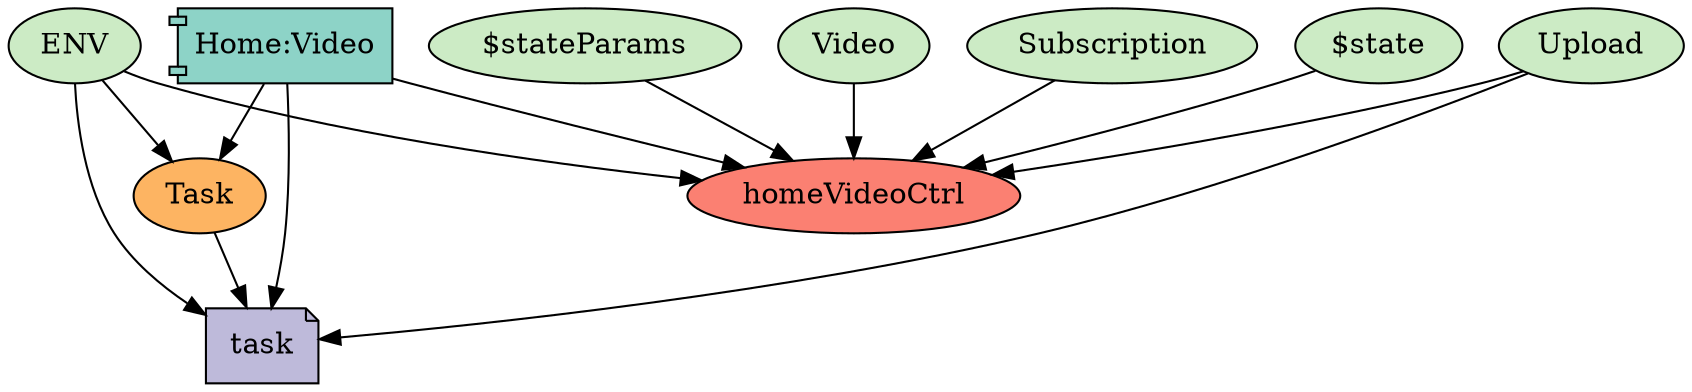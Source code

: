 digraph dependencies {
  node[shape="component",style="filled",colorscheme=set312]


    node[shape="component"]
    "Home:Video"[label="Home:Video", fillcolor=1]

    


    node[shape="ellipse"]
    


    
      "homeVideoCtrl"[label="homeVideoCtrl", fillcolor=4]
      "Home:Video" -> "homeVideoCtrl"
    

    

    
      "Task"[label="Task", fillcolor=6]
      "Home:Video" -> "Task"
    

    node[shape="rectangle"]
    

    node[shape="note"]
    
      "task"[label="task", fillcolor=3]
      "Home:Video" -> "task"
    

    node[shape="folder"]
    







    node[shape="ellipse",style="filled", fillcolor=11]
    

    
      
        "Task"[label="Task"]
        "Task" -> "task"
      
        "Upload"[label="Upload"]
        "Upload" -> "task"
      
        "ENV"[label="ENV"]
        "ENV" -> "task"
      
    

    


    
      
        "ENV"[label="ENV"]
        "ENV" -> "homeVideoCtrl"
      
        "$state"[label="$state"]
        "$state" -> "homeVideoCtrl"
      
        "$stateParams"[label="$stateParams"]
        "$stateParams" -> "homeVideoCtrl"
      
        "Upload"[label="Upload"]
        "Upload" -> "homeVideoCtrl"
      
        "Video"[label="Video"]
        "Video" -> "homeVideoCtrl"
      
        "Subscription"[label="Subscription"]
        "Subscription" -> "homeVideoCtrl"
      
    

    

    
      
        "ENV"[label="ENV"]
        "ENV" -> "Task"
      
    

    


}
